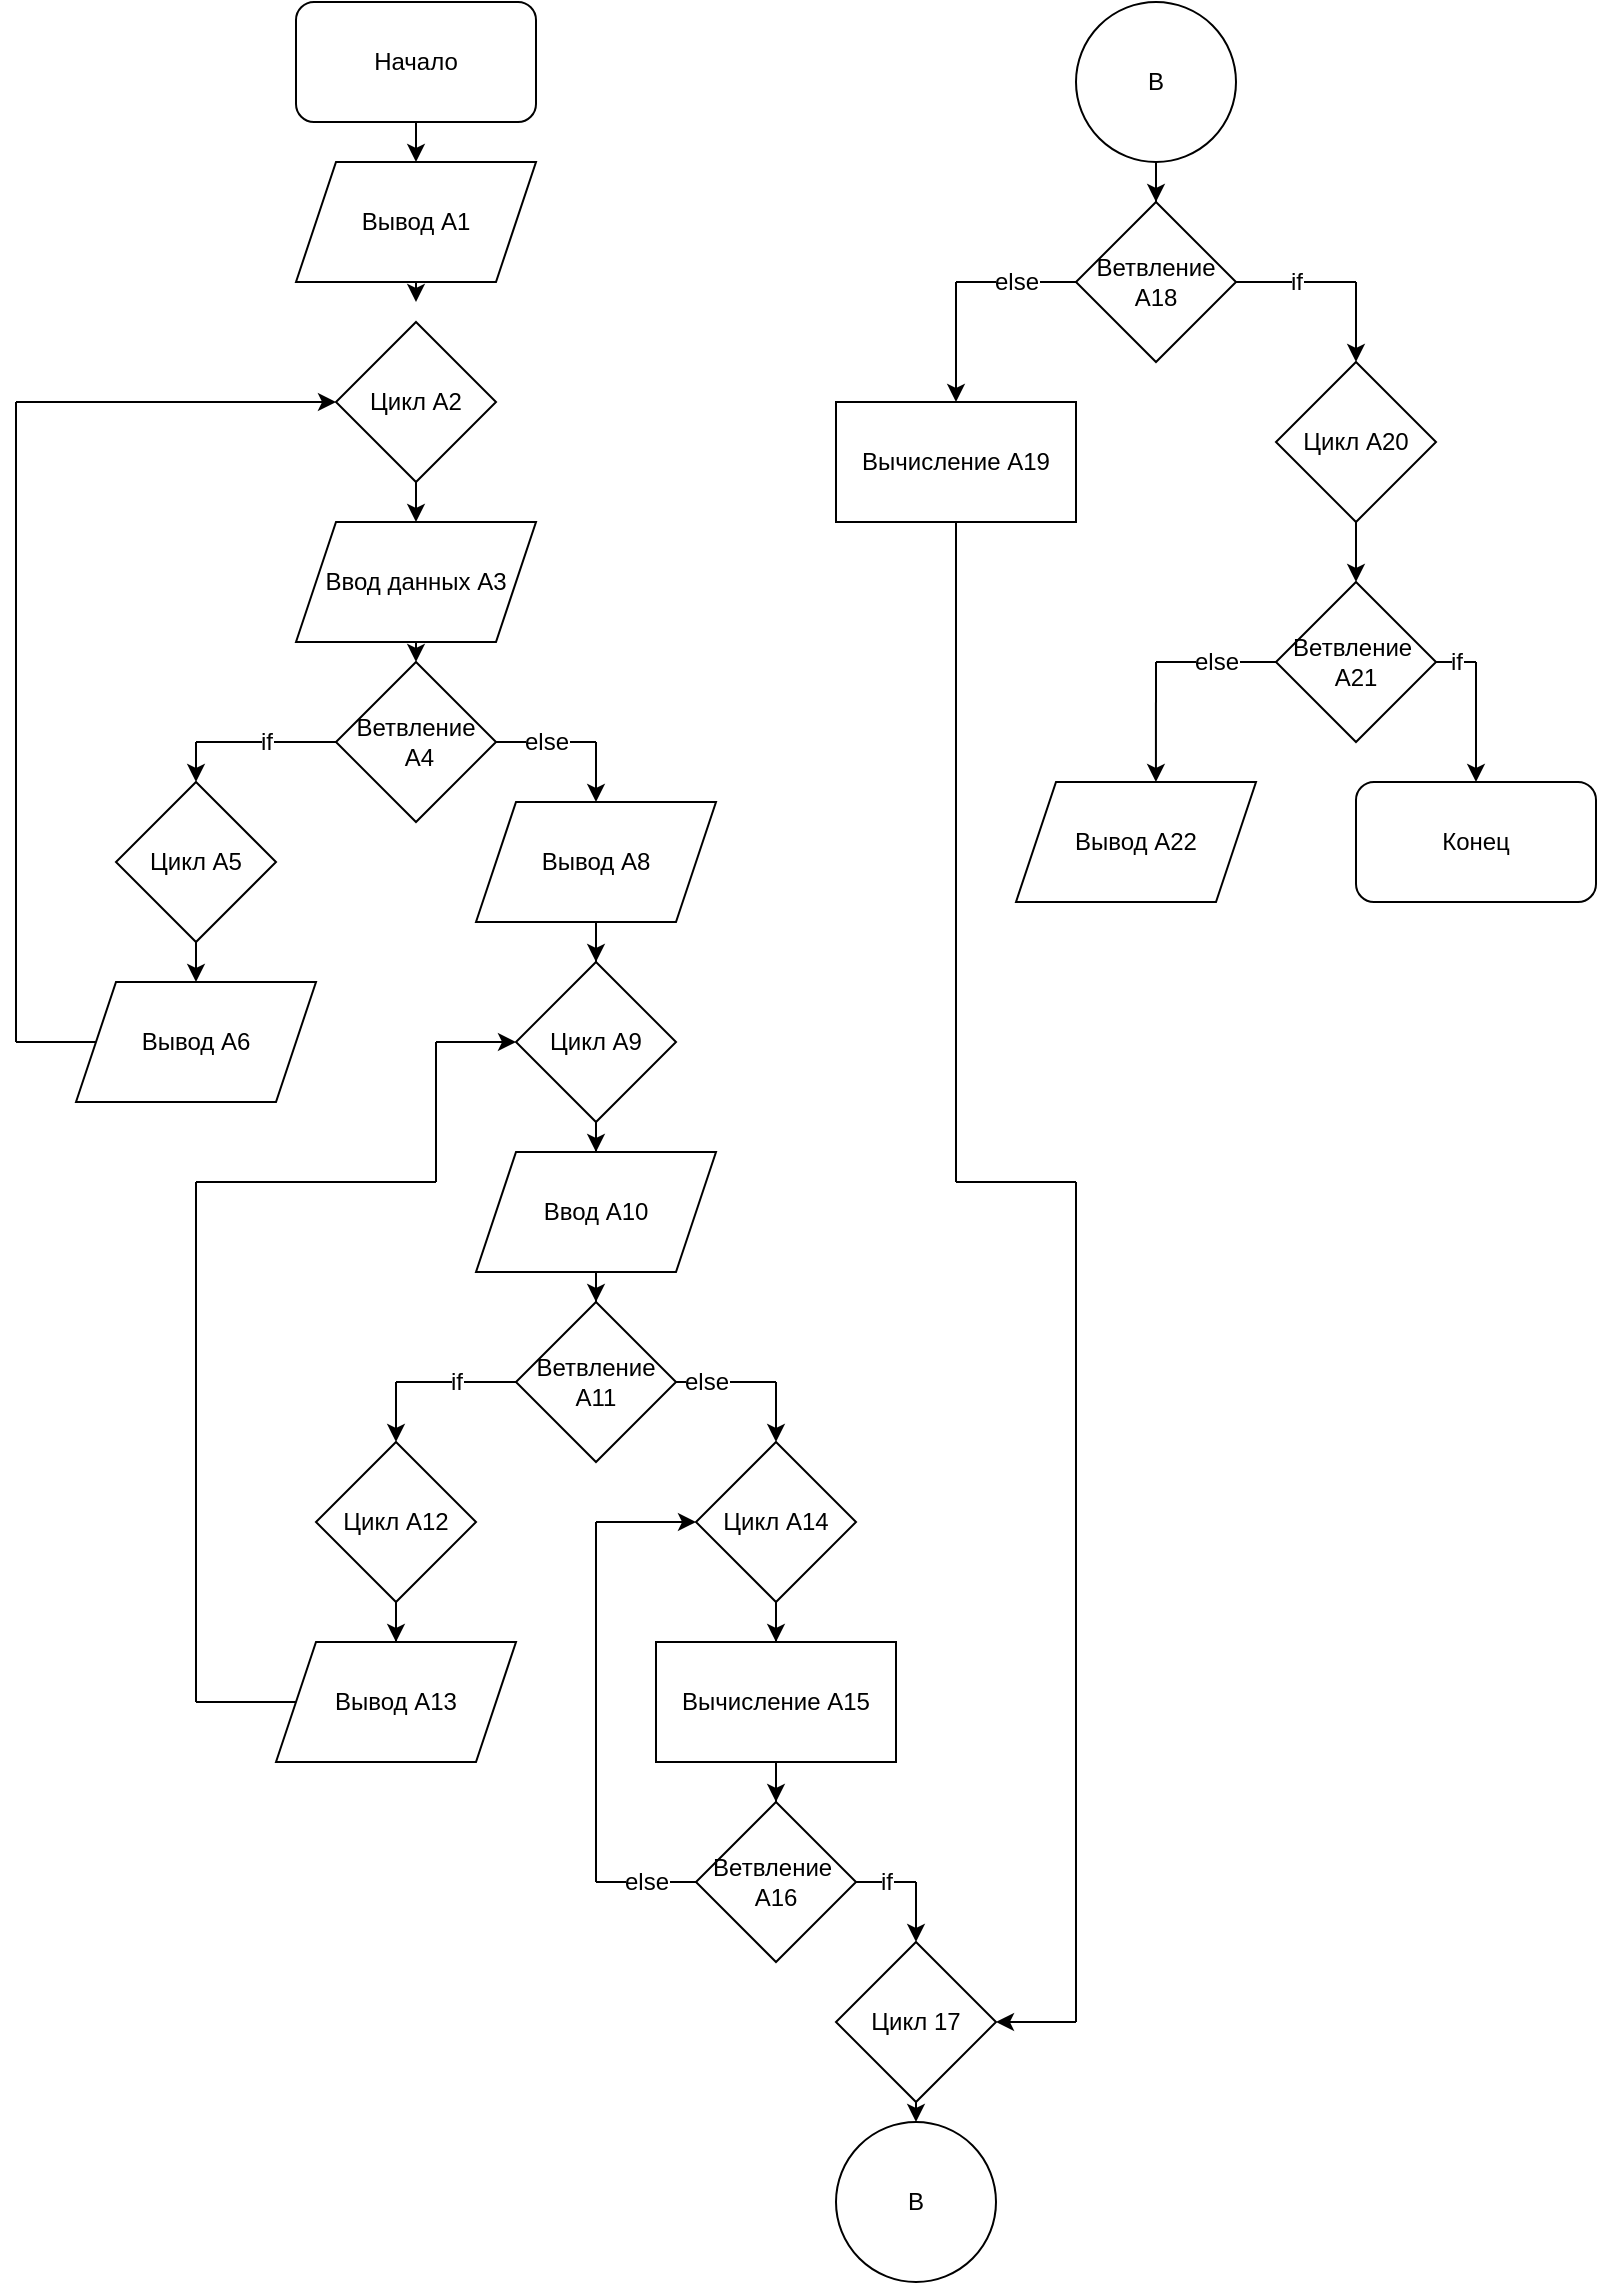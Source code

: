 <mxfile version="16.3.0" type="device"><diagram id="2_x_42_vt07kQqVwBR9U" name="Page-1"><mxGraphModel dx="438" dy="671" grid="1" gridSize="10" guides="1" tooltips="1" connect="1" arrows="1" fold="1" page="1" pageScale="1" pageWidth="827" pageHeight="1169" math="0" shadow="0"><root><mxCell id="0"/><mxCell id="1" parent="0"/><mxCell id="sVKtFC1MSGH8QYwimQIY-1" value="Начало" style="rounded=1;whiteSpace=wrap;html=1;" parent="1" vertex="1"><mxGeometry x="170" y="10" width="120" height="60" as="geometry"/></mxCell><mxCell id="sVKtFC1MSGH8QYwimQIY-2" value="Вывод А1" style="shape=parallelogram;perimeter=parallelogramPerimeter;whiteSpace=wrap;html=1;fixedSize=1;" parent="1" vertex="1"><mxGeometry x="170" y="90" width="120" height="60" as="geometry"/></mxCell><mxCell id="sVKtFC1MSGH8QYwimQIY-4" value="Ввод данных А3" style="shape=parallelogram;perimeter=parallelogramPerimeter;whiteSpace=wrap;html=1;fixedSize=1;" parent="1" vertex="1"><mxGeometry x="170" y="270" width="120" height="60" as="geometry"/></mxCell><mxCell id="sVKtFC1MSGH8QYwimQIY-8" value="" style="endArrow=classic;html=1;rounded=0;exitX=0.5;exitY=1;exitDx=0;exitDy=0;" parent="1" source="sVKtFC1MSGH8QYwimQIY-1" edge="1"><mxGeometry width="50" height="50" relative="1" as="geometry"><mxPoint x="200" y="390" as="sourcePoint"/><mxPoint x="230" y="90" as="targetPoint"/></mxGeometry></mxCell><mxCell id="sVKtFC1MSGH8QYwimQIY-12" value="" style="endArrow=none;html=1;rounded=0;entryX=0.5;entryY=1;entryDx=0;entryDy=0;" parent="1" edge="1"><mxGeometry width="50" height="50" relative="1" as="geometry"><mxPoint x="230" y="420" as="sourcePoint"/><mxPoint x="230" y="400" as="targetPoint"/></mxGeometry></mxCell><mxCell id="sVKtFC1MSGH8QYwimQIY-47" value="" style="edgeStyle=orthogonalEdgeStyle;rounded=0;orthogonalLoop=1;jettySize=auto;html=1;" parent="1" source="sVKtFC1MSGH8QYwimQIY-20" target="sVKtFC1MSGH8QYwimQIY-46" edge="1"><mxGeometry relative="1" as="geometry"/></mxCell><mxCell id="sVKtFC1MSGH8QYwimQIY-20" value="Вывод А8" style="shape=parallelogram;perimeter=parallelogramPerimeter;whiteSpace=wrap;html=1;fixedSize=1;" parent="1" vertex="1"><mxGeometry x="260" y="410" width="120" height="60" as="geometry"/></mxCell><mxCell id="sVKtFC1MSGH8QYwimQIY-31" value="Вывод А6" style="shape=parallelogram;perimeter=parallelogramPerimeter;whiteSpace=wrap;html=1;fixedSize=1;" parent="1" vertex="1"><mxGeometry x="60" y="500" width="120" height="60" as="geometry"/></mxCell><mxCell id="sVKtFC1MSGH8QYwimQIY-34" value="" style="endArrow=none;html=1;rounded=0;" parent="1" edge="1"><mxGeometry width="50" height="50" relative="1" as="geometry"><mxPoint x="30" y="530" as="sourcePoint"/><mxPoint x="30" y="210" as="targetPoint"/></mxGeometry></mxCell><mxCell id="sVKtFC1MSGH8QYwimQIY-35" value="" style="endArrow=classic;html=1;rounded=0;entryX=0;entryY=0.5;entryDx=0;entryDy=0;" parent="1" target="sVKtFC1MSGH8QYwimQIY-38" edge="1"><mxGeometry width="50" height="50" relative="1" as="geometry"><mxPoint x="30" y="210" as="sourcePoint"/><mxPoint x="180" y="200" as="targetPoint"/></mxGeometry></mxCell><mxCell id="sVKtFC1MSGH8QYwimQIY-37" value="Ветвление&lt;br&gt;&amp;nbsp;А4" style="rhombus;whiteSpace=wrap;html=1;" parent="1" vertex="1"><mxGeometry x="190" y="340" width="80" height="80" as="geometry"/></mxCell><mxCell id="sVKtFC1MSGH8QYwimQIY-38" value="Цикл А2" style="rhombus;whiteSpace=wrap;html=1;" parent="1" vertex="1"><mxGeometry x="190" y="170" width="80" height="80" as="geometry"/></mxCell><mxCell id="sVKtFC1MSGH8QYwimQIY-39" value="" style="endArrow=classic;html=1;rounded=0;exitX=0.5;exitY=1;exitDx=0;exitDy=0;" parent="1" source="sVKtFC1MSGH8QYwimQIY-2" edge="1"><mxGeometry width="50" height="50" relative="1" as="geometry"><mxPoint x="210" y="350" as="sourcePoint"/><mxPoint x="230" y="160" as="targetPoint"/></mxGeometry></mxCell><mxCell id="sVKtFC1MSGH8QYwimQIY-40" value="" style="endArrow=classic;html=1;rounded=0;exitX=0.5;exitY=1;exitDx=0;exitDy=0;entryX=0.5;entryY=0;entryDx=0;entryDy=0;" parent="1" source="sVKtFC1MSGH8QYwimQIY-38" target="sVKtFC1MSGH8QYwimQIY-4" edge="1"><mxGeometry width="50" height="50" relative="1" as="geometry"><mxPoint x="210" y="350" as="sourcePoint"/><mxPoint x="260" y="300" as="targetPoint"/></mxGeometry></mxCell><mxCell id="sVKtFC1MSGH8QYwimQIY-41" value="" style="endArrow=classic;html=1;rounded=0;exitX=0.5;exitY=1;exitDx=0;exitDy=0;" parent="1" source="sVKtFC1MSGH8QYwimQIY-4" target="sVKtFC1MSGH8QYwimQIY-37" edge="1"><mxGeometry width="50" height="50" relative="1" as="geometry"><mxPoint x="210" y="350" as="sourcePoint"/><mxPoint x="260" y="300" as="targetPoint"/></mxGeometry></mxCell><mxCell id="sVKtFC1MSGH8QYwimQIY-42" value="Цикл А5" style="rhombus;whiteSpace=wrap;html=1;" parent="1" vertex="1"><mxGeometry x="80" y="400" width="80" height="80" as="geometry"/></mxCell><mxCell id="sVKtFC1MSGH8QYwimQIY-44" value="" style="endArrow=classic;html=1;rounded=0;exitX=0.5;exitY=1;exitDx=0;exitDy=0;entryX=0.5;entryY=0;entryDx=0;entryDy=0;" parent="1" source="sVKtFC1MSGH8QYwimQIY-42" target="sVKtFC1MSGH8QYwimQIY-31" edge="1"><mxGeometry width="50" height="50" relative="1" as="geometry"><mxPoint x="210" y="350" as="sourcePoint"/><mxPoint x="260" y="300" as="targetPoint"/></mxGeometry></mxCell><mxCell id="sVKtFC1MSGH8QYwimQIY-49" value="" style="edgeStyle=orthogonalEdgeStyle;rounded=0;orthogonalLoop=1;jettySize=auto;html=1;" parent="1" source="sVKtFC1MSGH8QYwimQIY-46" target="sVKtFC1MSGH8QYwimQIY-48" edge="1"><mxGeometry relative="1" as="geometry"/></mxCell><mxCell id="sVKtFC1MSGH8QYwimQIY-46" value="Цикл А9" style="rhombus;whiteSpace=wrap;html=1;" parent="1" vertex="1"><mxGeometry x="280" y="490" width="80" height="80" as="geometry"/></mxCell><mxCell id="sVKtFC1MSGH8QYwimQIY-51" value="" style="edgeStyle=orthogonalEdgeStyle;rounded=0;orthogonalLoop=1;jettySize=auto;html=1;" parent="1" source="sVKtFC1MSGH8QYwimQIY-48" target="sVKtFC1MSGH8QYwimQIY-50" edge="1"><mxGeometry relative="1" as="geometry"/></mxCell><mxCell id="sVKtFC1MSGH8QYwimQIY-48" value="Ввод А10" style="shape=parallelogram;perimeter=parallelogramPerimeter;whiteSpace=wrap;html=1;fixedSize=1;" parent="1" vertex="1"><mxGeometry x="260" y="585" width="120" height="60" as="geometry"/></mxCell><mxCell id="sVKtFC1MSGH8QYwimQIY-50" value="Ветвление&lt;br&gt;А11" style="rhombus;whiteSpace=wrap;html=1;" parent="1" vertex="1"><mxGeometry x="280" y="660" width="80" height="80" as="geometry"/></mxCell><mxCell id="r2EymgDgxnuuoJTEq0Ku-61" value="" style="edgeStyle=orthogonalEdgeStyle;rounded=0;orthogonalLoop=1;jettySize=auto;html=1;fontSize=12;" edge="1" parent="1" source="sVKtFC1MSGH8QYwimQIY-54" target="r2EymgDgxnuuoJTEq0Ku-60"><mxGeometry relative="1" as="geometry"/></mxCell><mxCell id="sVKtFC1MSGH8QYwimQIY-54" value="B" style="ellipse;whiteSpace=wrap;html=1;aspect=fixed;" parent="1" vertex="1"><mxGeometry x="560" y="10" width="80" height="80" as="geometry"/></mxCell><mxCell id="sVKtFC1MSGH8QYwimQIY-58" value="B" style="ellipse;whiteSpace=wrap;html=1;aspect=fixed;" parent="1" vertex="1"><mxGeometry x="440" y="1070" width="80" height="80" as="geometry"/></mxCell><mxCell id="r2EymgDgxnuuoJTEq0Ku-1" value="" style="endArrow=none;html=1;rounded=0;exitX=0;exitY=0.5;exitDx=0;exitDy=0;" edge="1" parent="1" source="sVKtFC1MSGH8QYwimQIY-31"><mxGeometry width="50" height="50" relative="1" as="geometry"><mxPoint x="340" y="490" as="sourcePoint"/><mxPoint x="30" y="530" as="targetPoint"/></mxGeometry></mxCell><mxCell id="r2EymgDgxnuuoJTEq0Ku-2" value="if" style="endArrow=none;html=1;rounded=0;entryX=0;entryY=0.5;entryDx=0;entryDy=0;fontSize=12;" edge="1" parent="1" target="sVKtFC1MSGH8QYwimQIY-37"><mxGeometry width="50" height="50" relative="1" as="geometry"><mxPoint x="120" y="380" as="sourcePoint"/><mxPoint x="200" y="430" as="targetPoint"/><Array as="points"><mxPoint x="150" y="380"/></Array></mxGeometry></mxCell><mxCell id="r2EymgDgxnuuoJTEq0Ku-3" value="" style="endArrow=classic;html=1;rounded=0;entryX=0.5;entryY=0;entryDx=0;entryDy=0;" edge="1" parent="1" target="sVKtFC1MSGH8QYwimQIY-42"><mxGeometry width="50" height="50" relative="1" as="geometry"><mxPoint x="120" y="380" as="sourcePoint"/><mxPoint x="200" y="430" as="targetPoint"/></mxGeometry></mxCell><mxCell id="r2EymgDgxnuuoJTEq0Ku-4" value="else" style="endArrow=none;html=1;rounded=0;fontSize=12;exitX=1;exitY=0.5;exitDx=0;exitDy=0;" edge="1" parent="1" source="sVKtFC1MSGH8QYwimQIY-37"><mxGeometry width="50" height="50" relative="1" as="geometry"><mxPoint x="270" y="500" as="sourcePoint"/><mxPoint x="320" y="380" as="targetPoint"/></mxGeometry></mxCell><mxCell id="r2EymgDgxnuuoJTEq0Ku-5" value="" style="endArrow=classic;html=1;rounded=0;fontSize=14;" edge="1" parent="1"><mxGeometry width="50" height="50" relative="1" as="geometry"><mxPoint x="320" y="380" as="sourcePoint"/><mxPoint x="320" y="410" as="targetPoint"/></mxGeometry></mxCell><mxCell id="r2EymgDgxnuuoJTEq0Ku-10" value="" style="edgeStyle=orthogonalEdgeStyle;rounded=0;orthogonalLoop=1;jettySize=auto;html=1;fontSize=12;" edge="1" parent="1" source="r2EymgDgxnuuoJTEq0Ku-6" target="r2EymgDgxnuuoJTEq0Ku-9"><mxGeometry relative="1" as="geometry"/></mxCell><mxCell id="r2EymgDgxnuuoJTEq0Ku-6" value="Цикл А12" style="rhombus;whiteSpace=wrap;html=1;fontSize=12;" vertex="1" parent="1"><mxGeometry x="180" y="730" width="80" height="80" as="geometry"/></mxCell><mxCell id="r2EymgDgxnuuoJTEq0Ku-7" value="if" style="endArrow=none;html=1;rounded=0;fontSize=12;entryX=0;entryY=0.5;entryDx=0;entryDy=0;" edge="1" parent="1" target="sVKtFC1MSGH8QYwimQIY-50"><mxGeometry width="50" height="50" relative="1" as="geometry"><mxPoint x="220" y="700" as="sourcePoint"/><mxPoint x="360" y="720" as="targetPoint"/></mxGeometry></mxCell><mxCell id="r2EymgDgxnuuoJTEq0Ku-8" value="" style="endArrow=classic;html=1;rounded=0;fontSize=12;entryX=0.5;entryY=0;entryDx=0;entryDy=0;" edge="1" parent="1" target="r2EymgDgxnuuoJTEq0Ku-6"><mxGeometry width="50" height="50" relative="1" as="geometry"><mxPoint x="220" y="700" as="sourcePoint"/><mxPoint x="360" y="720" as="targetPoint"/></mxGeometry></mxCell><mxCell id="r2EymgDgxnuuoJTEq0Ku-9" value="Вывод А13" style="shape=parallelogram;perimeter=parallelogramPerimeter;whiteSpace=wrap;html=1;fixedSize=1;fontSize=12;" vertex="1" parent="1"><mxGeometry x="160" y="830" width="120" height="60" as="geometry"/></mxCell><mxCell id="r2EymgDgxnuuoJTEq0Ku-11" value="" style="endArrow=none;html=1;rounded=0;fontSize=12;exitX=0;exitY=0.5;exitDx=0;exitDy=0;" edge="1" parent="1" source="r2EymgDgxnuuoJTEq0Ku-9"><mxGeometry width="50" height="50" relative="1" as="geometry"><mxPoint x="310" y="770" as="sourcePoint"/><mxPoint x="120" y="860" as="targetPoint"/></mxGeometry></mxCell><mxCell id="r2EymgDgxnuuoJTEq0Ku-12" value="" style="endArrow=none;html=1;rounded=0;fontSize=12;" edge="1" parent="1"><mxGeometry width="50" height="50" relative="1" as="geometry"><mxPoint x="120" y="860" as="sourcePoint"/><mxPoint x="120" y="600" as="targetPoint"/></mxGeometry></mxCell><mxCell id="r2EymgDgxnuuoJTEq0Ku-13" value="" style="endArrow=none;html=1;rounded=0;fontSize=12;" edge="1" parent="1"><mxGeometry width="50" height="50" relative="1" as="geometry"><mxPoint x="120" y="600" as="sourcePoint"/><mxPoint x="240" y="600" as="targetPoint"/></mxGeometry></mxCell><mxCell id="r2EymgDgxnuuoJTEq0Ku-14" value="" style="endArrow=none;html=1;rounded=0;fontSize=12;" edge="1" parent="1"><mxGeometry width="50" height="50" relative="1" as="geometry"><mxPoint x="240" y="600" as="sourcePoint"/><mxPoint x="240" y="530" as="targetPoint"/></mxGeometry></mxCell><mxCell id="r2EymgDgxnuuoJTEq0Ku-15" value="" style="endArrow=classic;html=1;rounded=0;fontSize=12;" edge="1" parent="1" target="sVKtFC1MSGH8QYwimQIY-46"><mxGeometry width="50" height="50" relative="1" as="geometry"><mxPoint x="240" y="530" as="sourcePoint"/><mxPoint x="320" y="730" as="targetPoint"/></mxGeometry></mxCell><mxCell id="r2EymgDgxnuuoJTEq0Ku-49" value="" style="edgeStyle=orthogonalEdgeStyle;rounded=0;orthogonalLoop=1;jettySize=auto;html=1;fontSize=12;" edge="1" parent="1" source="r2EymgDgxnuuoJTEq0Ku-16" target="r2EymgDgxnuuoJTEq0Ku-48"><mxGeometry relative="1" as="geometry"/></mxCell><mxCell id="r2EymgDgxnuuoJTEq0Ku-16" value="Цикл А14" style="rhombus;whiteSpace=wrap;html=1;fontSize=12;" vertex="1" parent="1"><mxGeometry x="370" y="730" width="80" height="80" as="geometry"/></mxCell><mxCell id="r2EymgDgxnuuoJTEq0Ku-17" value="" style="endArrow=none;html=1;rounded=0;fontSize=12;exitX=1;exitY=0.5;exitDx=0;exitDy=0;" edge="1" parent="1" source="sVKtFC1MSGH8QYwimQIY-50"><mxGeometry width="50" height="50" relative="1" as="geometry"><mxPoint x="310" y="720" as="sourcePoint"/><mxPoint x="410" y="700" as="targetPoint"/></mxGeometry></mxCell><mxCell id="r2EymgDgxnuuoJTEq0Ku-19" value="else" style="edgeLabel;html=1;align=center;verticalAlign=middle;resizable=0;points=[];fontSize=12;" vertex="1" connectable="0" parent="r2EymgDgxnuuoJTEq0Ku-17"><mxGeometry x="-0.4" relative="1" as="geometry"><mxPoint as="offset"/></mxGeometry></mxCell><mxCell id="r2EymgDgxnuuoJTEq0Ku-18" value="" style="endArrow=classic;html=1;rounded=0;fontSize=12;" edge="1" parent="1" target="r2EymgDgxnuuoJTEq0Ku-16"><mxGeometry width="50" height="50" relative="1" as="geometry"><mxPoint x="410" y="700" as="sourcePoint"/><mxPoint x="360" y="670" as="targetPoint"/></mxGeometry></mxCell><mxCell id="r2EymgDgxnuuoJTEq0Ku-51" value="" style="edgeStyle=orthogonalEdgeStyle;rounded=0;orthogonalLoop=1;jettySize=auto;html=1;fontSize=12;" edge="1" parent="1" source="r2EymgDgxnuuoJTEq0Ku-48" target="r2EymgDgxnuuoJTEq0Ku-50"><mxGeometry relative="1" as="geometry"/></mxCell><mxCell id="r2EymgDgxnuuoJTEq0Ku-48" value="Вычисление А15" style="rounded=0;whiteSpace=wrap;html=1;fontSize=12;" vertex="1" parent="1"><mxGeometry x="350" y="830" width="120" height="60" as="geometry"/></mxCell><mxCell id="r2EymgDgxnuuoJTEq0Ku-50" value="Ветвление&amp;nbsp;&lt;br&gt;А16" style="rhombus;whiteSpace=wrap;html=1;rounded=0;" vertex="1" parent="1"><mxGeometry x="370" y="910" width="80" height="80" as="geometry"/></mxCell><mxCell id="r2EymgDgxnuuoJTEq0Ku-52" value="Цикл 17" style="rhombus;whiteSpace=wrap;html=1;fontSize=12;" vertex="1" parent="1"><mxGeometry x="440" y="980" width="80" height="80" as="geometry"/></mxCell><mxCell id="r2EymgDgxnuuoJTEq0Ku-53" value="" style="endArrow=classic;html=1;rounded=0;fontSize=12;exitX=0.5;exitY=1;exitDx=0;exitDy=0;entryX=0.5;entryY=0;entryDx=0;entryDy=0;" edge="1" parent="1" source="r2EymgDgxnuuoJTEq0Ku-52" target="sVKtFC1MSGH8QYwimQIY-58"><mxGeometry width="50" height="50" relative="1" as="geometry"><mxPoint x="370" y="930" as="sourcePoint"/><mxPoint x="420" y="880" as="targetPoint"/></mxGeometry></mxCell><mxCell id="r2EymgDgxnuuoJTEq0Ku-54" value="if" style="endArrow=none;html=1;rounded=0;fontSize=12;exitX=1;exitY=0.5;exitDx=0;exitDy=0;" edge="1" parent="1" source="r2EymgDgxnuuoJTEq0Ku-50"><mxGeometry width="50" height="50" relative="1" as="geometry"><mxPoint x="370" y="930" as="sourcePoint"/><mxPoint x="480" y="950" as="targetPoint"/></mxGeometry></mxCell><mxCell id="r2EymgDgxnuuoJTEq0Ku-55" value="" style="endArrow=classic;html=1;rounded=0;fontSize=12;entryX=0.5;entryY=0;entryDx=0;entryDy=0;" edge="1" parent="1" target="r2EymgDgxnuuoJTEq0Ku-52"><mxGeometry width="50" height="50" relative="1" as="geometry"><mxPoint x="480" y="950" as="sourcePoint"/><mxPoint x="420" y="880" as="targetPoint"/></mxGeometry></mxCell><mxCell id="r2EymgDgxnuuoJTEq0Ku-56" value="else" style="endArrow=none;html=1;rounded=0;fontSize=12;exitX=0;exitY=0.5;exitDx=0;exitDy=0;" edge="1" parent="1" source="r2EymgDgxnuuoJTEq0Ku-50"><mxGeometry width="50" height="50" relative="1" as="geometry"><mxPoint x="370" y="930" as="sourcePoint"/><mxPoint x="320" y="950" as="targetPoint"/></mxGeometry></mxCell><mxCell id="r2EymgDgxnuuoJTEq0Ku-58" value="" style="endArrow=none;html=1;rounded=0;fontSize=12;" edge="1" parent="1"><mxGeometry width="50" height="50" relative="1" as="geometry"><mxPoint x="320" y="950" as="sourcePoint"/><mxPoint x="320" y="770" as="targetPoint"/></mxGeometry></mxCell><mxCell id="r2EymgDgxnuuoJTEq0Ku-59" value="" style="endArrow=classic;html=1;rounded=0;fontSize=12;entryX=0;entryY=0.5;entryDx=0;entryDy=0;" edge="1" parent="1" target="r2EymgDgxnuuoJTEq0Ku-16"><mxGeometry width="50" height="50" relative="1" as="geometry"><mxPoint x="320" y="770" as="sourcePoint"/><mxPoint x="420" y="880" as="targetPoint"/></mxGeometry></mxCell><mxCell id="r2EymgDgxnuuoJTEq0Ku-60" value="Ветвление А18" style="rhombus;whiteSpace=wrap;html=1;" vertex="1" parent="1"><mxGeometry x="560" y="110" width="80" height="80" as="geometry"/></mxCell><mxCell id="r2EymgDgxnuuoJTEq0Ku-62" value="Вычисление А19" style="rounded=0;whiteSpace=wrap;html=1;fontSize=12;" vertex="1" parent="1"><mxGeometry x="440" y="210" width="120" height="60" as="geometry"/></mxCell><mxCell id="r2EymgDgxnuuoJTEq0Ku-63" value="else" style="endArrow=none;html=1;rounded=0;fontSize=12;exitX=0;exitY=0.5;exitDx=0;exitDy=0;" edge="1" parent="1" source="r2EymgDgxnuuoJTEq0Ku-60"><mxGeometry width="50" height="50" relative="1" as="geometry"><mxPoint x="620" y="230" as="sourcePoint"/><mxPoint x="500" y="150" as="targetPoint"/></mxGeometry></mxCell><mxCell id="r2EymgDgxnuuoJTEq0Ku-64" value="" style="endArrow=classic;html=1;rounded=0;fontSize=12;entryX=0.5;entryY=0;entryDx=0;entryDy=0;" edge="1" parent="1" target="r2EymgDgxnuuoJTEq0Ku-62"><mxGeometry width="50" height="50" relative="1" as="geometry"><mxPoint x="500" y="150" as="sourcePoint"/><mxPoint x="670" y="180" as="targetPoint"/></mxGeometry></mxCell><mxCell id="r2EymgDgxnuuoJTEq0Ku-65" value="" style="endArrow=none;html=1;rounded=0;fontSize=12;" edge="1" parent="1"><mxGeometry width="50" height="50" relative="1" as="geometry"><mxPoint x="560" y="600" as="sourcePoint"/><mxPoint x="560" y="1020" as="targetPoint"/></mxGeometry></mxCell><mxCell id="r2EymgDgxnuuoJTEq0Ku-66" value="" style="endArrow=classic;html=1;rounded=0;fontSize=12;entryX=1;entryY=0.5;entryDx=0;entryDy=0;" edge="1" parent="1" target="r2EymgDgxnuuoJTEq0Ku-52"><mxGeometry width="50" height="50" relative="1" as="geometry"><mxPoint x="560" y="1020" as="sourcePoint"/><mxPoint x="670" y="820" as="targetPoint"/></mxGeometry></mxCell><mxCell id="r2EymgDgxnuuoJTEq0Ku-73" value="" style="edgeStyle=orthogonalEdgeStyle;rounded=0;orthogonalLoop=1;jettySize=auto;html=1;fontSize=12;" edge="1" parent="1" source="r2EymgDgxnuuoJTEq0Ku-67" target="r2EymgDgxnuuoJTEq0Ku-72"><mxGeometry relative="1" as="geometry"/></mxCell><mxCell id="r2EymgDgxnuuoJTEq0Ku-67" value="Цикл А20" style="rhombus;whiteSpace=wrap;html=1;fontSize=12;" vertex="1" parent="1"><mxGeometry x="660" y="190" width="80" height="80" as="geometry"/></mxCell><mxCell id="r2EymgDgxnuuoJTEq0Ku-68" value="if" style="endArrow=none;html=1;rounded=0;fontSize=12;exitX=1;exitY=0.5;exitDx=0;exitDy=0;" edge="1" parent="1" source="r2EymgDgxnuuoJTEq0Ku-60"><mxGeometry width="50" height="50" relative="1" as="geometry"><mxPoint x="680" y="340" as="sourcePoint"/><mxPoint x="700" y="150" as="targetPoint"/></mxGeometry></mxCell><mxCell id="r2EymgDgxnuuoJTEq0Ku-69" value="" style="endArrow=classic;html=1;rounded=0;fontSize=12;entryX=0.5;entryY=0;entryDx=0;entryDy=0;" edge="1" parent="1" target="r2EymgDgxnuuoJTEq0Ku-67"><mxGeometry width="50" height="50" relative="1" as="geometry"><mxPoint x="700" y="150" as="sourcePoint"/><mxPoint x="730" y="290" as="targetPoint"/></mxGeometry></mxCell><mxCell id="r2EymgDgxnuuoJTEq0Ku-70" value="" style="endArrow=none;html=1;rounded=0;fontSize=12;exitX=0.5;exitY=1;exitDx=0;exitDy=0;" edge="1" parent="1" source="r2EymgDgxnuuoJTEq0Ku-62"><mxGeometry width="50" height="50" relative="1" as="geometry"><mxPoint x="580" y="340" as="sourcePoint"/><mxPoint x="500" y="600" as="targetPoint"/></mxGeometry></mxCell><mxCell id="r2EymgDgxnuuoJTEq0Ku-71" value="" style="endArrow=none;html=1;rounded=0;fontSize=12;" edge="1" parent="1"><mxGeometry width="50" height="50" relative="1" as="geometry"><mxPoint x="500" y="600" as="sourcePoint"/><mxPoint x="560" y="600" as="targetPoint"/></mxGeometry></mxCell><mxCell id="r2EymgDgxnuuoJTEq0Ku-72" value="Ветвление&amp;nbsp;&lt;br&gt;А21" style="rhombus;whiteSpace=wrap;html=1;fontSize=12;" vertex="1" parent="1"><mxGeometry x="660" y="300" width="80" height="80" as="geometry"/></mxCell><mxCell id="r2EymgDgxnuuoJTEq0Ku-74" value="Вывод А22" style="shape=parallelogram;perimeter=parallelogramPerimeter;whiteSpace=wrap;html=1;fixedSize=1;fontSize=12;" vertex="1" parent="1"><mxGeometry x="530" y="400" width="120" height="60" as="geometry"/></mxCell><mxCell id="r2EymgDgxnuuoJTEq0Ku-75" value="else" style="endArrow=none;html=1;rounded=0;fontSize=12;exitX=0;exitY=0.5;exitDx=0;exitDy=0;" edge="1" parent="1" source="r2EymgDgxnuuoJTEq0Ku-72"><mxGeometry width="50" height="50" relative="1" as="geometry"><mxPoint x="630" y="330" as="sourcePoint"/><mxPoint x="600" y="340" as="targetPoint"/></mxGeometry></mxCell><mxCell id="r2EymgDgxnuuoJTEq0Ku-76" value="" style="endArrow=classic;html=1;rounded=0;fontSize=12;entryX=0.583;entryY=0;entryDx=0;entryDy=0;entryPerimeter=0;" edge="1" parent="1" target="r2EymgDgxnuuoJTEq0Ku-74"><mxGeometry width="50" height="50" relative="1" as="geometry"><mxPoint x="600" y="340" as="sourcePoint"/><mxPoint x="680" y="280" as="targetPoint"/></mxGeometry></mxCell><mxCell id="r2EymgDgxnuuoJTEq0Ku-77" value="Конец" style="rounded=1;whiteSpace=wrap;html=1;fontSize=12;" vertex="1" parent="1"><mxGeometry x="700" y="400" width="120" height="60" as="geometry"/></mxCell><mxCell id="r2EymgDgxnuuoJTEq0Ku-78" value="if" style="endArrow=none;html=1;rounded=0;fontSize=12;exitX=1;exitY=0.5;exitDx=0;exitDy=0;" edge="1" parent="1" source="r2EymgDgxnuuoJTEq0Ku-72"><mxGeometry width="50" height="50" relative="1" as="geometry"><mxPoint x="680" y="410" as="sourcePoint"/><mxPoint x="760" y="340" as="targetPoint"/></mxGeometry></mxCell><mxCell id="r2EymgDgxnuuoJTEq0Ku-79" value="" style="endArrow=classic;html=1;rounded=0;fontSize=12;entryX=0.5;entryY=0;entryDx=0;entryDy=0;" edge="1" parent="1" target="r2EymgDgxnuuoJTEq0Ku-77"><mxGeometry width="50" height="50" relative="1" as="geometry"><mxPoint x="760" y="340" as="sourcePoint"/><mxPoint x="730" y="360" as="targetPoint"/></mxGeometry></mxCell></root></mxGraphModel></diagram></mxfile>